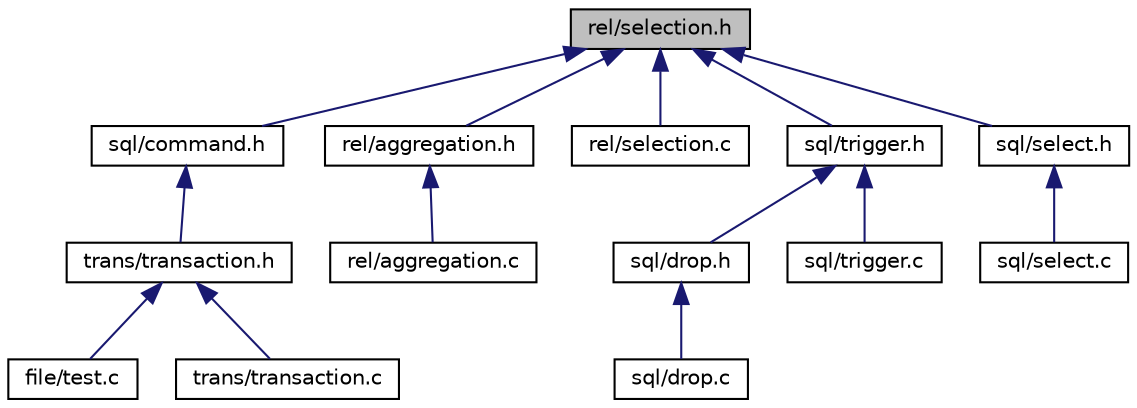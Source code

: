 digraph "rel/selection.h"
{
  bgcolor="transparent";
  edge [fontname="Helvetica",fontsize="10",labelfontname="Helvetica",labelfontsize="10"];
  node [fontname="Helvetica",fontsize="10",shape=record];
  Node1 [label="rel/selection.h",height=0.2,width=0.4,color="black", fillcolor="grey75", style="filled" fontcolor="black"];
  Node1 -> Node2 [dir="back",color="midnightblue",fontsize="10",style="solid"];
  Node2 [label="sql/command.h",height=0.2,width=0.4,color="black",URL="$command_8h_source.html"];
  Node2 -> Node3 [dir="back",color="midnightblue",fontsize="10",style="solid"];
  Node3 [label="trans/transaction.h",height=0.2,width=0.4,color="black",URL="$transaction_8h.html"];
  Node3 -> Node4 [dir="back",color="midnightblue",fontsize="10",style="solid"];
  Node4 [label="file/test.c",height=0.2,width=0.4,color="black",URL="$test_8c.html"];
  Node3 -> Node5 [dir="back",color="midnightblue",fontsize="10",style="solid"];
  Node5 [label="trans/transaction.c",height=0.2,width=0.4,color="black",URL="$transaction_8c.html"];
  Node1 -> Node6 [dir="back",color="midnightblue",fontsize="10",style="solid"];
  Node6 [label="rel/aggregation.h",height=0.2,width=0.4,color="black",URL="$aggregation_8h.html"];
  Node6 -> Node7 [dir="back",color="midnightblue",fontsize="10",style="solid"];
  Node7 [label="rel/aggregation.c",height=0.2,width=0.4,color="black",URL="$aggregation_8c.html"];
  Node1 -> Node8 [dir="back",color="midnightblue",fontsize="10",style="solid"];
  Node8 [label="rel/selection.c",height=0.2,width=0.4,color="black",URL="$selection_8c.html"];
  Node1 -> Node9 [dir="back",color="midnightblue",fontsize="10",style="solid"];
  Node9 [label="sql/trigger.h",height=0.2,width=0.4,color="black",URL="$trigger_8h.html"];
  Node9 -> Node10 [dir="back",color="midnightblue",fontsize="10",style="solid"];
  Node10 [label="sql/drop.h",height=0.2,width=0.4,color="black",URL="$drop_8h.html"];
  Node10 -> Node11 [dir="back",color="midnightblue",fontsize="10",style="solid"];
  Node11 [label="sql/drop.c",height=0.2,width=0.4,color="black",URL="$drop_8c.html"];
  Node9 -> Node12 [dir="back",color="midnightblue",fontsize="10",style="solid"];
  Node12 [label="sql/trigger.c",height=0.2,width=0.4,color="black",URL="$trigger_8c.html"];
  Node1 -> Node13 [dir="back",color="midnightblue",fontsize="10",style="solid"];
  Node13 [label="sql/select.h",height=0.2,width=0.4,color="black",URL="$select_8h_source.html"];
  Node13 -> Node14 [dir="back",color="midnightblue",fontsize="10",style="solid"];
  Node14 [label="sql/select.c",height=0.2,width=0.4,color="black",URL="$select_8c.html"];
}
